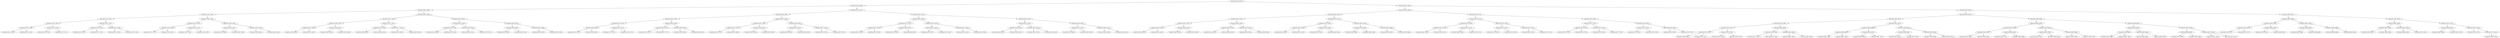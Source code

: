 digraph G{
2089346835 [label="Node{data=[8433, 8433]}"]
2089346835 -> 1023474345
1023474345 [label="Node{data=[8266, 8266]}"]
1023474345 -> 259676978
259676978 [label="Node{data=[2489, 2489]}"]
259676978 -> 1976130305
1976130305 [label="Node{data=[2326, 2326]}"]
1976130305 -> 1312983764
1312983764 [label="Node{data=[2318, 2318]}"]
1312983764 -> 1949168647
1949168647 [label="Node{data=[2285, 2285]}"]
1949168647 -> 693342843
693342843 [label="Node{data=[1356, 1356]}"]
693342843 -> 385729795
385729795 [label="Node{data=[1346, 1346]}"]
693342843 -> 1278474530
1278474530 [label="Node{data=[1402, 1402]}"]
1949168647 -> 1470472559
1470472559 [label="Node{data=[2316, 2316]}"]
1470472559 -> 1649422762
1649422762 [label="Node{data=[2305, 2305]}"]
1470472559 -> 444409150
444409150 [label="Node{data=[2317, 2317]}"]
1312983764 -> 1238644154
1238644154 [label="Node{data=[2322, 2322]}"]
1238644154 -> 864045878
864045878 [label="Node{data=[2320, 2320]}"]
864045878 -> 1346298253
1346298253 [label="Node{data=[2319, 2319]}"]
864045878 -> 597260897
597260897 [label="Node{data=[2321, 2321]}"]
1238644154 -> 1258873421
1258873421 [label="Node{data=[2324, 2324]}"]
1258873421 -> 2053167585
2053167585 [label="Node{data=[2323, 2323]}"]
1258873421 -> 1567976873
1567976873 [label="Node{data=[2325, 2325]}"]
1976130305 -> 903306772
903306772 [label="Node{data=[2481, 2481]}"]
903306772 -> 960616553
960616553 [label="Node{data=[2330, 2330]}"]
960616553 -> 1167237489
1167237489 [label="Node{data=[2328, 2328]}"]
1167237489 -> 863802447
863802447 [label="Node{data=[2327, 2327]}"]
1167237489 -> 1012161482
1012161482 [label="Node{data=[2329, 2329]}"]
960616553 -> 199319225
199319225 [label="Node{data=[2479, 2479]}"]
199319225 -> 1537802141
1537802141 [label="Node{data=[2331, 2331]}"]
199319225 -> 203540043
203540043 [label="Node{data=[2480, 2480]}"]
903306772 -> 313869838
313869838 [label="Node{data=[2485, 2485]}"]
313869838 -> 320915063
320915063 [label="Node{data=[2483, 2483]}"]
320915063 -> 258512793
258512793 [label="Node{data=[2482, 2482]}"]
320915063 -> 226036641
226036641 [label="Node{data=[2484, 2484]}"]
313869838 -> 893692214
893692214 [label="Node{data=[2487, 2487]}"]
893692214 -> 549634711
549634711 [label="Node{data=[2486, 2486]}"]
893692214 -> 1809669449
1809669449 [label="Node{data=[2488, 2488]}"]
259676978 -> 784103312
784103312 [label="Node{data=[5982, 5982]}"]
784103312 -> 1050764904
1050764904 [label="Node{data=[2497, 2497]}"]
1050764904 -> 146918737
146918737 [label="Node{data=[2493, 2493]}"]
146918737 -> 158858773
158858773 [label="Node{data=[2491, 2491]}"]
158858773 -> 1153042524
1153042524 [label="Node{data=[2490, 2490]}"]
158858773 -> 1897768069
1897768069 [label="Node{data=[2492, 2492]}"]
146918737 -> 1999656114
1999656114 [label="Node{data=[2495, 2495]}"]
1999656114 -> 1090620183
1090620183 [label="Node{data=[2494, 2494]}"]
1999656114 -> 1441629059
1441629059 [label="Node{data=[2496, 2496]}"]
1050764904 -> 1237855287
1237855287 [label="Node{data=[5781, 5781]}"]
1237855287 -> 1017668728
1017668728 [label="Node{data=[2499, 2499]}"]
1017668728 -> 1899760073
1899760073 [label="Node{data=[2498, 2498]}"]
1017668728 -> 1215593974
1215593974 [label="Node{data=[2504, 2504]}"]
1237855287 -> 1079331163
1079331163 [label="Node{data=[5917, 5917]}"]
1079331163 -> 1067548301
1067548301 [label="Node{data=[5881, 5881]}"]
1079331163 -> 784489201
784489201 [label="Node{data=[5939, 5939]}"]
784103312 -> 1169299730
1169299730 [label="Node{data=[8258, 8258]}"]
1169299730 -> 801611630
801611630 [label="Node{data=[8254, 8254]}"]
801611630 -> 455530765
455530765 [label="Node{data=[7383, 7383]}"]
455530765 -> 663686474
663686474 [label="Node{data=[5988, 5988]}"]
455530765 -> 1914763808
1914763808 [label="Node{data=[7928, 7928]}"]
801611630 -> 1628387301
1628387301 [label="Node{data=[8256, 8256]}"]
1628387301 -> 1280078968
1280078968 [label="Node{data=[8255, 8255]}"]
1628387301 -> 334939622
334939622 [label="Node{data=[8257, 8257]}"]
1169299730 -> 1727188034
1727188034 [label="Node{data=[8262, 8262]}"]
1727188034 -> 2128248678
2128248678 [label="Node{data=[8260, 8260]}"]
2128248678 -> 1360669553
1360669553 [label="Node{data=[8259, 8259]}"]
2128248678 -> 1952845121
1952845121 [label="Node{data=[8261, 8261]}"]
1727188034 -> 75915091
75915091 [label="Node{data=[8264, 8264]}"]
75915091 -> 688529898
688529898 [label="Node{data=[8263, 8263]}"]
75915091 -> 701220377
701220377 [label="Node{data=[8265, 8265]}"]
1023474345 -> 1828969060
1828969060 [label="Node{data=[8373, 8373]}"]
1828969060 -> 1539927120
1539927120 [label="Node{data=[8309, 8309]}"]
1539927120 -> 598999986
598999986 [label="Node{data=[8274, 8274]}"]
598999986 -> 1421402835
1421402835 [label="Node{data=[8270, 8270]}"]
1421402835 -> 656130778
656130778 [label="Node{data=[8268, 8268]}"]
656130778 -> 924877189
924877189 [label="Node{data=[8267, 8267]}"]
656130778 -> 881503552
881503552 [label="Node{data=[8269, 8269]}"]
1421402835 -> 666333048
666333048 [label="Node{data=[8272, 8272]}"]
666333048 -> 1581478982
1581478982 [label="Node{data=[8271, 8271]}"]
666333048 -> 1843194530
1843194530 [label="Node{data=[8273, 8273]}"]
598999986 -> 215853812
215853812 [label="Node{data=[8305, 8305]}"]
215853812 -> 277731512
277731512 [label="Node{data=[8276, 8276]}"]
277731512 -> 1437171627
1437171627 [label="Node{data=[8275, 8275]}"]
277731512 -> 1604982342
1604982342 [label="Node{data=[8277, 8277]}"]
215853812 -> 1044487501
1044487501 [label="Node{data=[8307, 8307]}"]
1044487501 -> 1081592357
1081592357 [label="Node{data=[8306, 8306]}"]
1044487501 -> 1589490087
1589490087 [label="Node{data=[8308, 8308]}"]
1539927120 -> 1370133520
1370133520 [label="Node{data=[8365, 8365]}"]
1370133520 -> 1664340125
1664340125 [label="Node{data=[8361, 8361]}"]
1664340125 -> 501942332
501942332 [label="Node{data=[8327, 8327]}"]
501942332 -> 787002031
787002031 [label="Node{data=[8310, 8310]}"]
501942332 -> 728213878
728213878 [label="Node{data=[8360, 8360]}"]
1664340125 -> 1454191551
1454191551 [label="Node{data=[8363, 8363]}"]
1454191551 -> 323120062
323120062 [label="Node{data=[8362, 8362]}"]
1454191551 -> 2018823859
2018823859 [label="Node{data=[8364, 8364]}"]
1370133520 -> 1861149910
1861149910 [label="Node{data=[8369, 8369]}"]
1861149910 -> 1365316223
1365316223 [label="Node{data=[8367, 8367]}"]
1365316223 -> 1375636598
1375636598 [label="Node{data=[8366, 8366]}"]
1365316223 -> 260174252
260174252 [label="Node{data=[8368, 8368]}"]
1861149910 -> 374369502
374369502 [label="Node{data=[8371, 8371]}"]
374369502 -> 1333491329
1333491329 [label="Node{data=[8370, 8370]}"]
374369502 -> 1782828580
1782828580 [label="Node{data=[8372, 8372]}"]
1828969060 -> 1783586385
1783586385 [label="Node{data=[8417, 8417]}"]
1783586385 -> 2146236762
2146236762 [label="Node{data=[8381, 8381]}"]
2146236762 -> 1798788952
1798788952 [label="Node{data=[8377, 8377]}"]
1798788952 -> 527537908
527537908 [label="Node{data=[8375, 8375]}"]
527537908 -> 266137245
266137245 [label="Node{data=[8374, 8374]}"]
527537908 -> 392359957
392359957 [label="Node{data=[8376, 8376]}"]
1798788952 -> 1186916406
1186916406 [label="Node{data=[8379, 8379]}"]
1186916406 -> 1433079843
1433079843 [label="Node{data=[8378, 8378]}"]
1186916406 -> 1034662933
1034662933 [label="Node{data=[8380, 8380]}"]
2146236762 -> 1028196845
1028196845 [label="Node{data=[8413, 8413]}"]
1028196845 -> 201828650
201828650 [label="Node{data=[8411, 8411]}"]
201828650 -> 31480449
31480449 [label="Node{data=[8387, 8387]}"]
201828650 -> 1636523444
1636523444 [label="Node{data=[8412, 8412]}"]
1028196845 -> 351806985
351806985 [label="Node{data=[8415, 8415]}"]
351806985 -> 621249349
621249349 [label="Node{data=[8414, 8414]}"]
351806985 -> 649126198
649126198 [label="Node{data=[8416, 8416]}"]
1783586385 -> 493711017
493711017 [label="Node{data=[8425, 8425]}"]
493711017 -> 1223740259
1223740259 [label="Node{data=[8421, 8421]}"]
1223740259 -> 1374975123
1374975123 [label="Node{data=[8419, 8419]}"]
1374975123 -> 1886164682
1886164682 [label="Node{data=[8418, 8418]}"]
1374975123 -> 100836936
100836936 [label="Node{data=[8420, 8420]}"]
1223740259 -> 1214766648
1214766648 [label="Node{data=[8423, 8423]}"]
1214766648 -> 986020683
986020683 [label="Node{data=[8422, 8422]}"]
1214766648 -> 772497439
772497439 [label="Node{data=[8424, 8424]}"]
493711017 -> 1026077552
1026077552 [label="Node{data=[8429, 8429]}"]
1026077552 -> 1263025395
1263025395 [label="Node{data=[8427, 8427]}"]
1263025395 -> 1514543602
1514543602 [label="Node{data=[8426, 8426]}"]
1263025395 -> 792236349
792236349 [label="Node{data=[8428, 8428]}"]
1026077552 -> 1475544217
1475544217 [label="Node{data=[8431, 8431]}"]
1475544217 -> 1574311216
1574311216 [label="Node{data=[8430, 8430]}"]
1475544217 -> 934616817
934616817 [label="Node{data=[8432, 8432]}"]
2089346835 -> 1550827587
1550827587 [label="Node{data=[8788, 8788]}"]
1550827587 -> 335003803
335003803 [label="Node{data=[8465, 8465]}"]
335003803 -> 2120562752
2120562752 [label="Node{data=[8449, 8449]}"]
2120562752 -> 1631118315
1631118315 [label="Node{data=[8441, 8441]}"]
1631118315 -> 1140283991
1140283991 [label="Node{data=[8437, 8437]}"]
1140283991 -> 1848224170
1848224170 [label="Node{data=[8435, 8435]}"]
1848224170 -> 970533655
970533655 [label="Node{data=[8434, 8434]}"]
1848224170 -> 525901948
525901948 [label="Node{data=[8436, 8436]}"]
1140283991 -> 1711563810
1711563810 [label="Node{data=[8439, 8439]}"]
1711563810 -> 1170470321
1170470321 [label="Node{data=[8438, 8438]}"]
1711563810 -> 892534669
892534669 [label="Node{data=[8440, 8440]}"]
1631118315 -> 1874063895
1874063895 [label="Node{data=[8445, 8445]}"]
1874063895 -> 718515895
718515895 [label="Node{data=[8443, 8443]}"]
718515895 -> 1885845537
1885845537 [label="Node{data=[8442, 8442]}"]
718515895 -> 1384906551
1384906551 [label="Node{data=[8444, 8444]}"]
1874063895 -> 576228411
576228411 [label="Node{data=[8447, 8447]}"]
576228411 -> 357120209
357120209 [label="Node{data=[8446, 8446]}"]
576228411 -> 1478638825
1478638825 [label="Node{data=[8448, 8448]}"]
2120562752 -> 1440547485
1440547485 [label="Node{data=[8457, 8457]}"]
1440547485 -> 855799113
855799113 [label="Node{data=[8453, 8453]}"]
855799113 -> 1867598920
1867598920 [label="Node{data=[8451, 8451]}"]
1867598920 -> 652075071
652075071 [label="Node{data=[8450, 8450]}"]
1867598920 -> 455726995
455726995 [label="Node{data=[8452, 8452]}"]
855799113 -> 1000427906
1000427906 [label="Node{data=[8455, 8455]}"]
1000427906 -> 1593276850
1593276850 [label="Node{data=[8454, 8454]}"]
1000427906 -> 392341067
392341067 [label="Node{data=[8456, 8456]}"]
1440547485 -> 1109552763
1109552763 [label="Node{data=[8461, 8461]}"]
1109552763 -> 1941834492
1941834492 [label="Node{data=[8459, 8459]}"]
1941834492 -> 383895504
383895504 [label="Node{data=[8458, 8458]}"]
1941834492 -> 338918329
338918329 [label="Node{data=[8460, 8460]}"]
1109552763 -> 1161010930
1161010930 [label="Node{data=[8463, 8463]}"]
1161010930 -> 1188664642
1188664642 [label="Node{data=[8462, 8462]}"]
1161010930 -> 1587414286
1587414286 [label="Node{data=[8464, 8464]}"]
335003803 -> 1375683543
1375683543 [label="Node{data=[8733, 8733]}"]
1375683543 -> 149062420
149062420 [label="Node{data=[8725, 8725]}"]
149062420 -> 35349711
35349711 [label="Node{data=[8540, 8540]}"]
35349711 -> 746825719
746825719 [label="Node{data=[8512, 8512]}"]
746825719 -> 130660427
130660427 [label="Node{data=[8481, 8481]}"]
746825719 -> 464482693
464482693 [label="Node{data=[8524, 8524]}"]
35349711 -> 1112232739
1112232739 [label="Node{data=[8723, 8723]}"]
1112232739 -> 1942415490
1942415490 [label="Node{data=[8683, 8683]}"]
1112232739 -> 956767569
956767569 [label="Node{data=[8724, 8724]}"]
149062420 -> 1497653421
1497653421 [label="Node{data=[8729, 8729]}"]
1497653421 -> 1091498733
1091498733 [label="Node{data=[8727, 8727]}"]
1091498733 -> 88641718
88641718 [label="Node{data=[8726, 8726]}"]
1091498733 -> 77916379
77916379 [label="Node{data=[8728, 8728]}"]
1497653421 -> 2124390890
2124390890 [label="Node{data=[8731, 8731]}"]
2124390890 -> 1219538254
1219538254 [label="Node{data=[8730, 8730]}"]
2124390890 -> 154950094
154950094 [label="Node{data=[8732, 8732]}"]
1375683543 -> 721263106
721263106 [label="Node{data=[8780, 8780]}"]
721263106 -> 703524422
703524422 [label="Node{data=[8737, 8737]}"]
703524422 -> 1685712104
1685712104 [label="Node{data=[8735, 8735]}"]
1685712104 -> 266353536
266353536 [label="Node{data=[8734, 8734]}"]
1685712104 -> 1233886708
1233886708 [label="Node{data=[8736, 8736]}"]
703524422 -> 390714973
390714973 [label="Node{data=[8770, 8770]}"]
390714973 -> 1023174384
1023174384 [label="Node{data=[8738, 8738]}"]
390714973 -> 852391636
852391636 [label="Node{data=[8779, 8779]}"]
721263106 -> 666843460
666843460 [label="Node{data=[8784, 8784]}"]
666843460 -> 2115889360
2115889360 [label="Node{data=[8782, 8782]}"]
2115889360 -> 562682373
562682373 [label="Node{data=[8781, 8781]}"]
2115889360 -> 1613783094
1613783094 [label="Node{data=[8783, 8783]}"]
666843460 -> 1041956973
1041956973 [label="Node{data=[8786, 8786]}"]
1041956973 -> 793850902
793850902 [label="Node{data=[8785, 8785]}"]
1041956973 -> 1088920075
1088920075 [label="Node{data=[8787, 8787]}"]
1550827587 -> 590701553
590701553 [label="Node{data=[8874, 8874]}"]
590701553 -> 1170937746
1170937746 [label="Node{data=[8842, 8842]}"]
1170937746 -> 1671199417
1671199417 [label="Node{data=[8804, 8804]}"]
1671199417 -> 525828867
525828867 [label="Node{data=[8796, 8796]}"]
525828867 -> 401953267
401953267 [label="Node{data=[8792, 8792]}"]
401953267 -> 169845528
169845528 [label="Node{data=[8790, 8790]}"]
169845528 -> 181815632
181815632 [label="Node{data=[8789, 8789]}"]
169845528 -> 700095634
700095634 [label="Node{data=[8791, 8791]}"]
401953267 -> 343747231
343747231 [label="Node{data=[8794, 8794]}"]
343747231 -> 1661820011
1661820011 [label="Node{data=[8793, 8793]}"]
343747231 -> 1529419155
1529419155 [label="Node{data=[8795, 8795]}"]
525828867 -> 646597736
646597736 [label="Node{data=[8800, 8800]}"]
646597736 -> 1541317620
1541317620 [label="Node{data=[8798, 8798]}"]
1541317620 -> 1387877088
1387877088 [label="Node{data=[8797, 8797]}"]
1541317620 -> 1093619881
1093619881 [label="Node{data=[8799, 8799]}"]
646597736 -> 892517864
892517864 [label="Node{data=[8802, 8802]}"]
892517864 -> 467495353
467495353 [label="Node{data=[8801, 8801]}"]
892517864 -> 57345648
57345648 [label="Node{data=[8803, 8803]}"]
1671199417 -> 955954348
955954348 [label="Node{data=[8812, 8812]}"]
955954348 -> 403149734
403149734 [label="Node{data=[8808, 8808]}"]
403149734 -> 1760010686
1760010686 [label="Node{data=[8806, 8806]}"]
1760010686 -> 870609492
870609492 [label="Node{data=[8805, 8805]}"]
1760010686 -> 1582759760
1582759760 [label="Node{data=[8807, 8807]}"]
403149734 -> 2062081439
2062081439 [label="Node{data=[8810, 8810]}"]
2062081439 -> 794261805
794261805 [label="Node{data=[8809, 8809]}"]
2062081439 -> 1060227137
1060227137 [label="Node{data=[8811, 8811]}"]
955954348 -> 1458834568
1458834568 [label="Node{data=[8838, 8838]}"]
1458834568 -> 1783379948
1783379948 [label="Node{data=[8836, 8836]}"]
1783379948 -> 2126951833
2126951833 [label="Node{data=[8835, 8835]}"]
1783379948 -> 1334053312
1334053312 [label="Node{data=[8837, 8837]}"]
1458834568 -> 962780404
962780404 [label="Node{data=[8840, 8840]}"]
962780404 -> 848985955
848985955 [label="Node{data=[8839, 8839]}"]
962780404 -> 2042326740
2042326740 [label="Node{data=[8841, 8841]}"]
1170937746 -> 371106346
371106346 [label="Node{data=[8858, 8858]}"]
371106346 -> 968120673
968120673 [label="Node{data=[8850, 8850]}"]
968120673 -> 1479825491
1479825491 [label="Node{data=[8846, 8846]}"]
1479825491 -> 2052800591
2052800591 [label="Node{data=[8844, 8844]}"]
2052800591 -> 431469276
431469276 [label="Node{data=[8843, 8843]}"]
2052800591 -> 39030746
39030746 [label="Node{data=[8845, 8845]}"]
1479825491 -> 2027927811
2027927811 [label="Node{data=[8848, 8848]}"]
2027927811 -> 1478940527
1478940527 [label="Node{data=[8847, 8847]}"]
2027927811 -> 2082717669
2082717669 [label="Node{data=[8849, 8849]}"]
968120673 -> 1653658340
1653658340 [label="Node{data=[8854, 8854]}"]
1653658340 -> 1728210964
1728210964 [label="Node{data=[8852, 8852]}"]
1728210964 -> 158418484
158418484 [label="Node{data=[8851, 8851]}"]
1728210964 -> 1749814376
1749814376 [label="Node{data=[8853, 8853]}"]
1653658340 -> 212853879
212853879 [label="Node{data=[8856, 8856]}"]
212853879 -> 2014932798
2014932798 [label="Node{data=[8855, 8855]}"]
212853879 -> 2077939439
2077939439 [label="Node{data=[8857, 8857]}"]
371106346 -> 1937619632
1937619632 [label="Node{data=[8866, 8866]}"]
1937619632 -> 8549620
8549620 [label="Node{data=[8862, 8862]}"]
8549620 -> 869374789
869374789 [label="Node{data=[8860, 8860]}"]
869374789 -> 504450686
504450686 [label="Node{data=[8859, 8859]}"]
869374789 -> 11001654
11001654 [label="Node{data=[8861, 8861]}"]
8549620 -> 319892994
319892994 [label="Node{data=[8864, 8864]}"]
319892994 -> 740656278
740656278 [label="Node{data=[8863, 8863]}"]
319892994 -> 953372114
953372114 [label="Node{data=[8865, 8865]}"]
1937619632 -> 112425873
112425873 [label="Node{data=[8870, 8870]}"]
112425873 -> 482878587
482878587 [label="Node{data=[8868, 8868]}"]
482878587 -> 474550848
474550848 [label="Node{data=[8867, 8867]}"]
482878587 -> 1045848518
1045848518 [label="Node{data=[8869, 8869]}"]
112425873 -> 598014574
598014574 [label="Node{data=[8872, 8872]}"]
598014574 -> 2115172765
2115172765 [label="Node{data=[8871, 8871]}"]
598014574 -> 706555661
706555661 [label="Node{data=[8873, 8873]}"]
590701553 -> 667427801
667427801 [label="Node{data=[8891, 8891]}"]
667427801 -> 591121092
591121092 [label="Node{data=[8883, 8883]}"]
591121092 -> 1250689327
1250689327 [label="Node{data=[8878, 8878]}"]
1250689327 -> 153758260
153758260 [label="Node{data=[8876, 8876]}"]
153758260 -> 1863976483
1863976483 [label="Node{data=[8875, 8875]}"]
153758260 -> 311069934
311069934 [label="Node{data=[8877, 8877]}"]
1250689327 -> 941974249
941974249 [label="Node{data=[8880, 8880]}"]
941974249 -> 1619428435
1619428435 [label="Node{data=[8879, 8879]}"]
941974249 -> 1595063678
1595063678 [label="Node{data=[8881, 8881]}"]
591121092 -> 423212942
423212942 [label="Node{data=[8887, 8887]}"]
423212942 -> 177777770
177777770 [label="Node{data=[8885, 8885]}"]
177777770 -> 1583875446
1583875446 [label="Node{data=[8884, 8884]}"]
177777770 -> 349940360
349940360 [label="Node{data=[8886, 8886]}"]
423212942 -> 1082849882
1082849882 [label="Node{data=[8889, 8889]}"]
1082849882 -> 255784413
255784413 [label="Node{data=[8888, 8888]}"]
1082849882 -> 300090105
300090105 [label="Node{data=[8890, 8890]}"]
667427801 -> 1478849959
1478849959 [label="Node{data=[9067, 9067]}"]
1478849959 -> 1332354259
1332354259 [label="Node{data=[8895, 8895]}"]
1332354259 -> 922913022
922913022 [label="Node{data=[8893, 8893]}"]
922913022 -> 1048555565
1048555565 [label="Node{data=[8892, 8892]}"]
922913022 -> 1292132872
1292132872 [label="Node{data=[8894, 8894]}"]
1332354259 -> 1377264639
1377264639 [label="Node{data=[8934, 8934]}"]
1377264639 -> 1903248443
1903248443 [label="Node{data=[8896, 8896]}"]
1377264639 -> 852262112
852262112 [label="Node{data=[9027, 9027]}"]
1478849959 -> 1555455123
1555455123 [label="Node{data=[9071, 9071]}"]
1555455123 -> 903337057
903337057 [label="Node{data=[9069, 9069]}"]
903337057 -> 1325141628
1325141628 [label="Node{data=[9068, 9068]}"]
903337057 -> 520503359
520503359 [label="Node{data=[9070, 9070]}"]
1555455123 -> 1899681160
1899681160 [label="Node{data=[9232, 9232]}"]
1899681160 -> 2051371794
2051371794 [label="Node{data=[9178, 9178]}"]
1899681160 -> 1424235976
1424235976 [label="Node{data=[9241, 9241]}"]
1424235976 -> 2043586771
2043586771 [label="Node{data=[9916, 9916]}"]
}